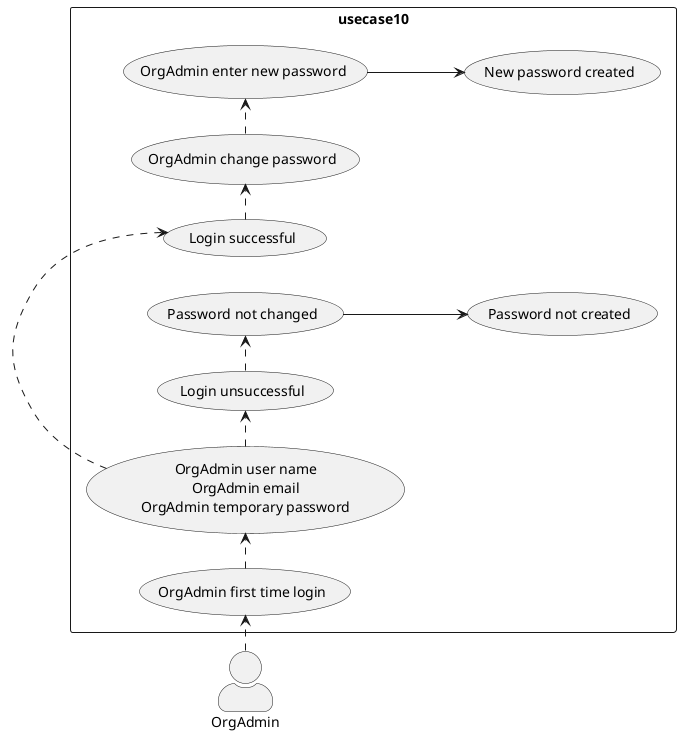 @startuml OrgAdmin First Time Login

skinparam actorStyle awesome
left to right direction
skinparam packageStyle rectangle

actor OrgAdmin

rectangle usecase10{
  OrgAdmin .> (OrgAdmin first time login)
  (OrgAdmin first time login) .> (OrgAdmin user name\nOrgAdmin email\nOrgAdmin temporary password)
  (OrgAdmin user name\nOrgAdmin email\nOrgAdmin temporary password) .> (Login successful)
  (Login successful) .> (OrgAdmin change password)
  (OrgAdmin change password) .> (OrgAdmin enter new password) 
  (OrgAdmin enter new password) --> (New password created)    
  (OrgAdmin user name\nOrgAdmin email\nOrgAdmin temporary password) .> (Login unsuccessful)
  (Login unsuccessful) .> (Password not changed)
  (Password not changed) --> (Password not created)
  (OrgAdmin first time login) 
}

@enduml
